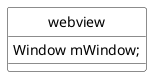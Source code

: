 @startuml

skinparam monochrome true
skinparam classBackgroundColor transparent
skinparam style strictuml

'<uses-permission android:name="android.permission.INTERNET"/>
class webview{
        Window mWindow;
}

@enduml